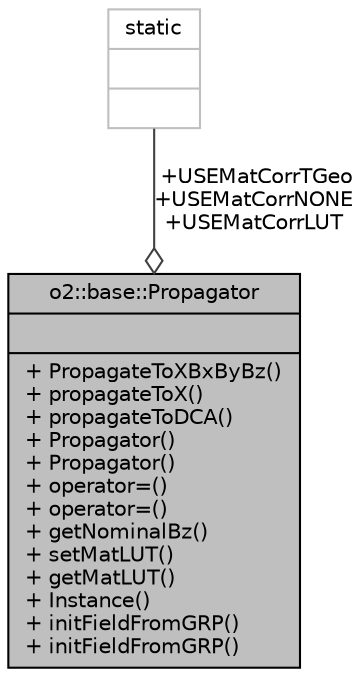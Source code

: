 digraph "o2::base::Propagator"
{
 // INTERACTIVE_SVG=YES
  bgcolor="transparent";
  edge [fontname="Helvetica",fontsize="10",labelfontname="Helvetica",labelfontsize="10"];
  node [fontname="Helvetica",fontsize="10",shape=record];
  Node1 [label="{o2::base::Propagator\n||+ PropagateToXBxByBz()\l+ propagateToX()\l+ propagateToDCA()\l+ Propagator()\l+ Propagator()\l+ operator=()\l+ operator=()\l+ getNominalBz()\l+ setMatLUT()\l+ getMatLUT()\l+ Instance()\l+ initFieldFromGRP()\l+ initFieldFromGRP()\l}",height=0.2,width=0.4,color="black", fillcolor="grey75", style="filled", fontcolor="black"];
  Node2 -> Node1 [color="grey25",fontsize="10",style="solid",label=" +USEMatCorrTGeo\n+USEMatCorrNONE\n+USEMatCorrLUT" ,arrowhead="odiamond",fontname="Helvetica"];
  Node2 [label="{static\n||}",height=0.2,width=0.4,color="grey75"];
}
